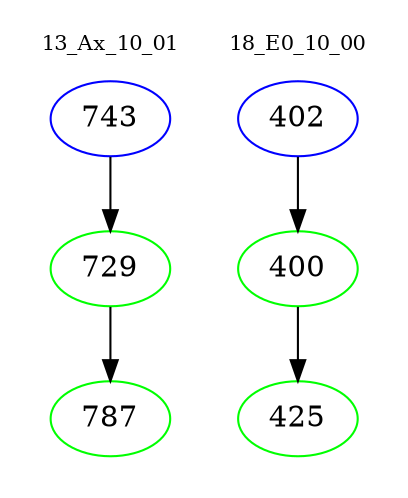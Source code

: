 digraph{
subgraph cluster_0 {
color = white
label = "13_Ax_10_01";
fontsize=10;
T0_743 [label="743", color="blue"]
T0_743 -> T0_729 [color="black"]
T0_729 [label="729", color="green"]
T0_729 -> T0_787 [color="black"]
T0_787 [label="787", color="green"]
}
subgraph cluster_1 {
color = white
label = "18_E0_10_00";
fontsize=10;
T1_402 [label="402", color="blue"]
T1_402 -> T1_400 [color="black"]
T1_400 [label="400", color="green"]
T1_400 -> T1_425 [color="black"]
T1_425 [label="425", color="green"]
}
}
